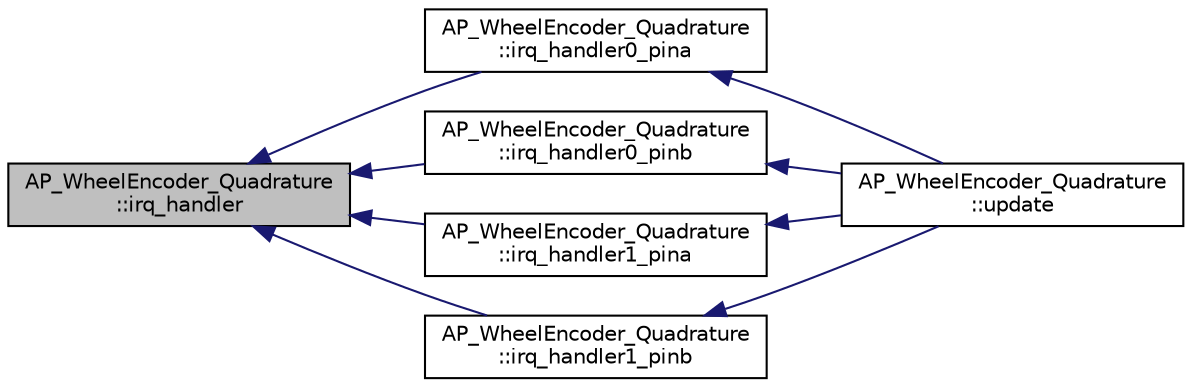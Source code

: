 digraph "AP_WheelEncoder_Quadrature::irq_handler"
{
 // INTERACTIVE_SVG=YES
  edge [fontname="Helvetica",fontsize="10",labelfontname="Helvetica",labelfontsize="10"];
  node [fontname="Helvetica",fontsize="10",shape=record];
  rankdir="LR";
  Node1 [label="AP_WheelEncoder_Quadrature\l::irq_handler",height=0.2,width=0.4,color="black", fillcolor="grey75", style="filled", fontcolor="black"];
  Node1 -> Node2 [dir="back",color="midnightblue",fontsize="10",style="solid",fontname="Helvetica"];
  Node2 [label="AP_WheelEncoder_Quadrature\l::irq_handler0_pina",height=0.2,width=0.4,color="black", fillcolor="white", style="filled",URL="$classAP__WheelEncoder__Quadrature.html#ac0a68882e07442009c89dd306b3467f4"];
  Node2 -> Node3 [dir="back",color="midnightblue",fontsize="10",style="solid",fontname="Helvetica"];
  Node3 [label="AP_WheelEncoder_Quadrature\l::update",height=0.2,width=0.4,color="black", fillcolor="white", style="filled",URL="$classAP__WheelEncoder__Quadrature.html#a3a27a29cab25251c5993e4e7afab9071"];
  Node1 -> Node4 [dir="back",color="midnightblue",fontsize="10",style="solid",fontname="Helvetica"];
  Node4 [label="AP_WheelEncoder_Quadrature\l::irq_handler0_pinb",height=0.2,width=0.4,color="black", fillcolor="white", style="filled",URL="$classAP__WheelEncoder__Quadrature.html#ad7af326721edf55e1b68c6d1b785cb56"];
  Node4 -> Node3 [dir="back",color="midnightblue",fontsize="10",style="solid",fontname="Helvetica"];
  Node1 -> Node5 [dir="back",color="midnightblue",fontsize="10",style="solid",fontname="Helvetica"];
  Node5 [label="AP_WheelEncoder_Quadrature\l::irq_handler1_pina",height=0.2,width=0.4,color="black", fillcolor="white", style="filled",URL="$classAP__WheelEncoder__Quadrature.html#ab8c81f788c72d88e3c005223cdaed4e8"];
  Node5 -> Node3 [dir="back",color="midnightblue",fontsize="10",style="solid",fontname="Helvetica"];
  Node1 -> Node6 [dir="back",color="midnightblue",fontsize="10",style="solid",fontname="Helvetica"];
  Node6 [label="AP_WheelEncoder_Quadrature\l::irq_handler1_pinb",height=0.2,width=0.4,color="black", fillcolor="white", style="filled",URL="$classAP__WheelEncoder__Quadrature.html#a0ba6936259d149171b7bb3ac4e51e80f"];
  Node6 -> Node3 [dir="back",color="midnightblue",fontsize="10",style="solid",fontname="Helvetica"];
}
